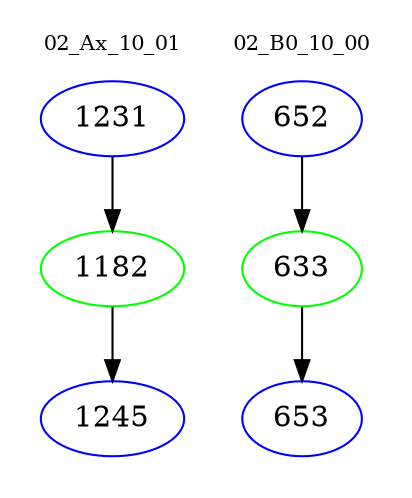 digraph{
subgraph cluster_0 {
color = white
label = "02_Ax_10_01";
fontsize=10;
T0_1231 [label="1231", color="blue"]
T0_1231 -> T0_1182 [color="black"]
T0_1182 [label="1182", color="green"]
T0_1182 -> T0_1245 [color="black"]
T0_1245 [label="1245", color="blue"]
}
subgraph cluster_1 {
color = white
label = "02_B0_10_00";
fontsize=10;
T1_652 [label="652", color="blue"]
T1_652 -> T1_633 [color="black"]
T1_633 [label="633", color="green"]
T1_633 -> T1_653 [color="black"]
T1_653 [label="653", color="blue"]
}
}
